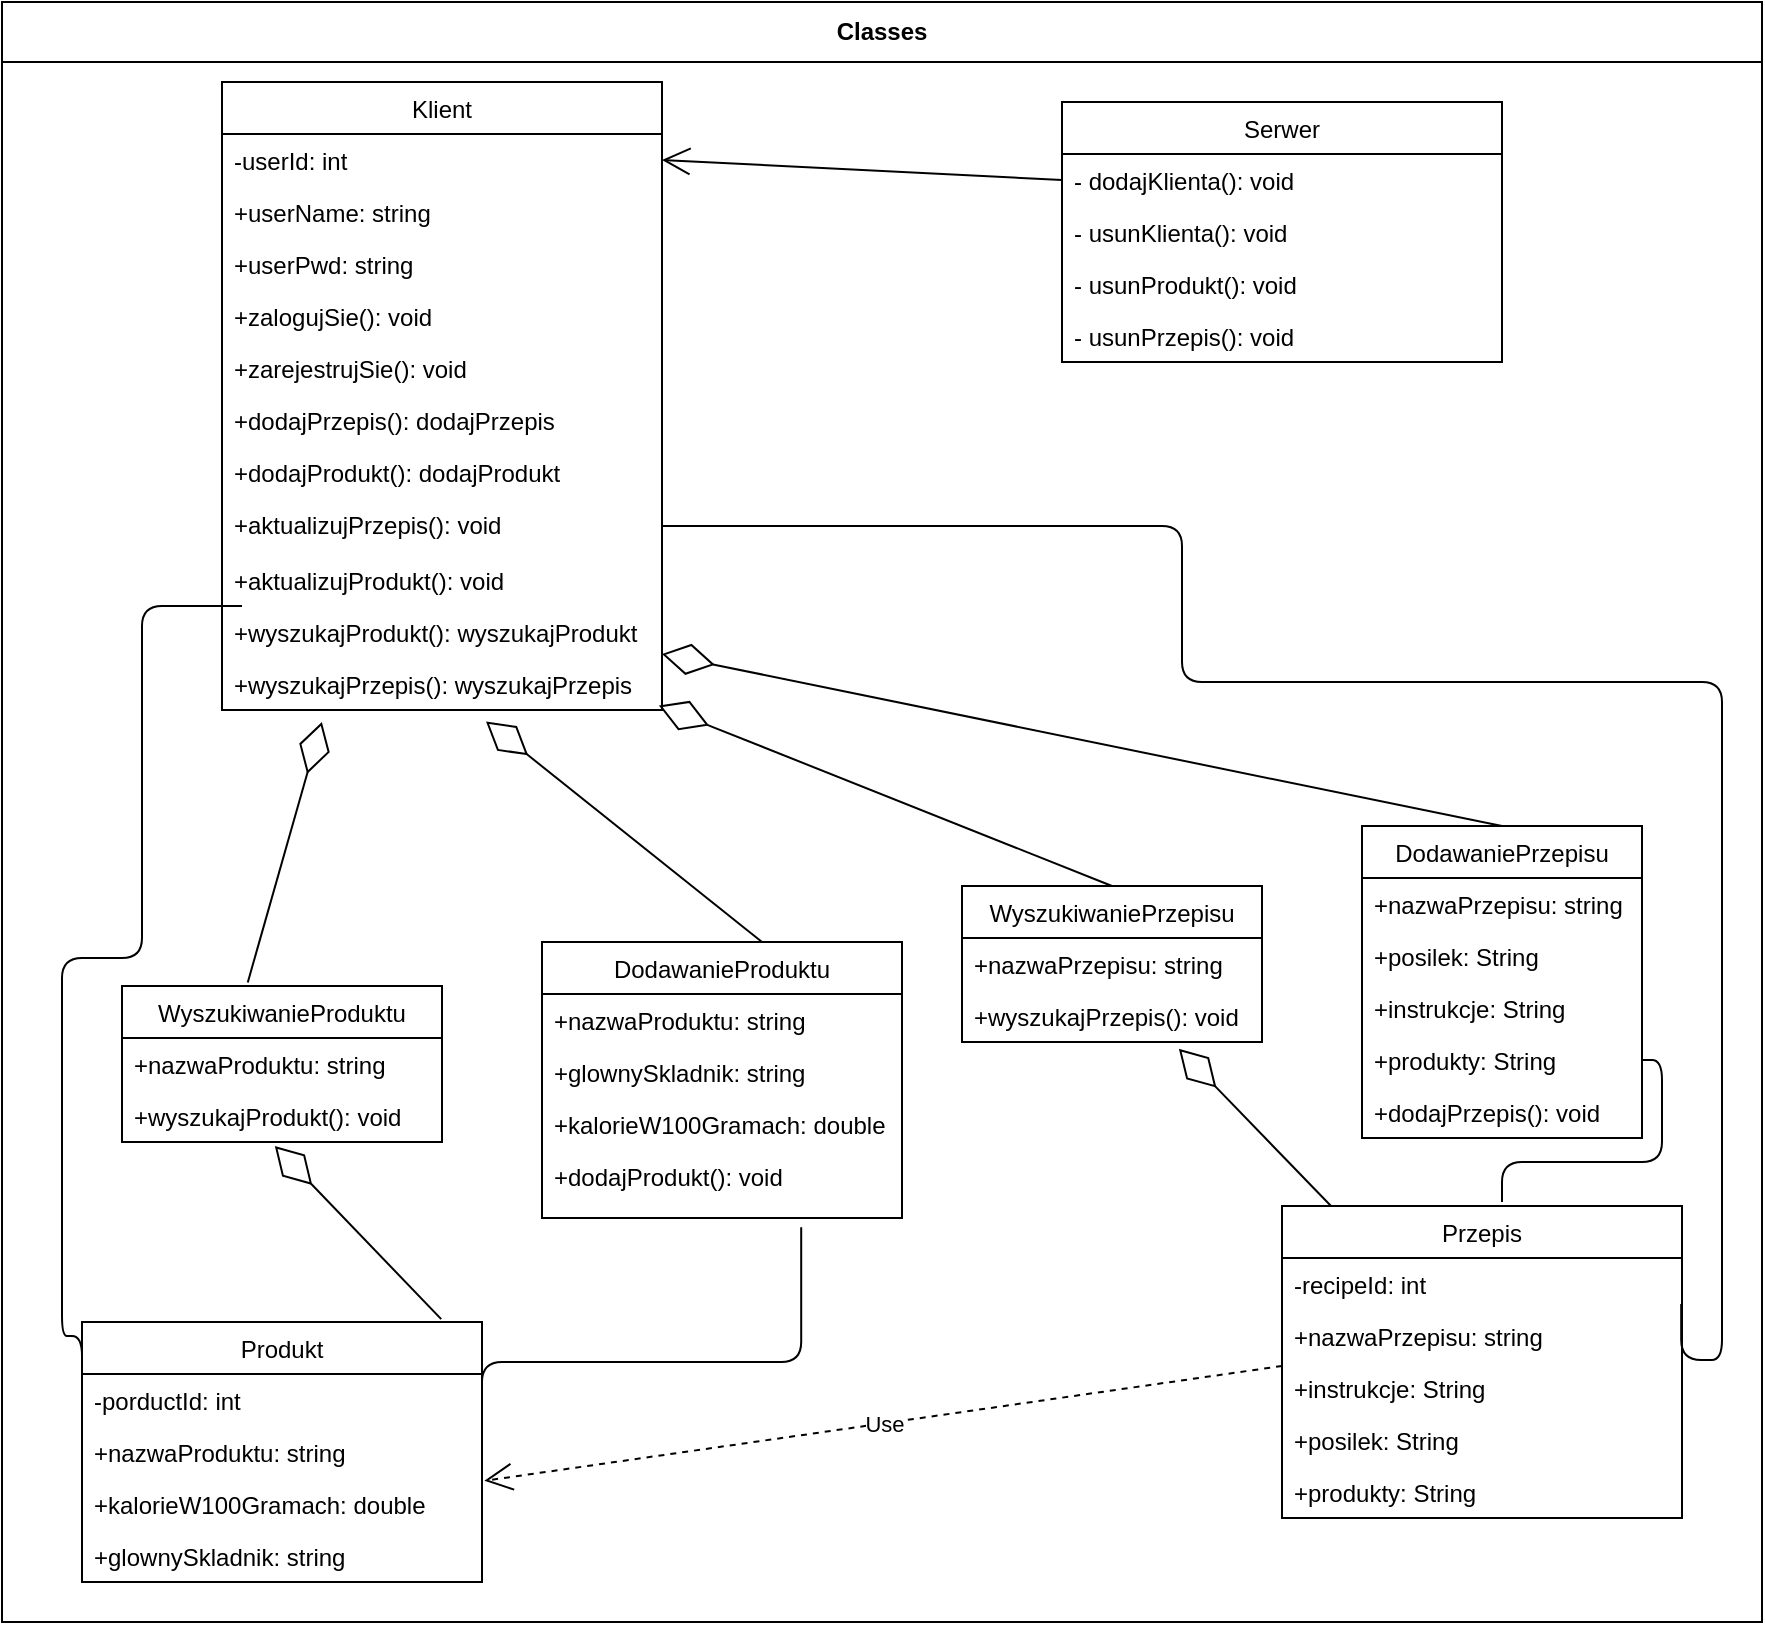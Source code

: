 <mxfile version="13.7.3" type="github">
  <diagram name="Page-1" id="e7e014a7-5840-1c2e-5031-d8a46d1fe8dd">
    <mxGraphModel dx="1038" dy="548" grid="1" gridSize="10" guides="1" tooltips="1" connect="1" arrows="1" fold="1" page="1" pageScale="1" pageWidth="1169" pageHeight="826" background="#ffffff" math="0" shadow="0">
      <root>
        <mxCell id="0" />
        <mxCell id="1" parent="0" />
        <mxCell id="2" value="Classes" style="swimlane;whiteSpace=wrap;startSize=30;" parent="1" vertex="1">
          <mxGeometry x="80" width="880" height="810" as="geometry" />
        </mxCell>
        <mxCell id="GgdSRaT4CmfkIqF0LpTH-41" value="Klient" style="swimlane;fontStyle=0;childLayout=stackLayout;horizontal=1;startSize=26;fillColor=none;horizontalStack=0;resizeParent=1;resizeParentMax=0;resizeLast=0;collapsible=1;marginBottom=0;" vertex="1" parent="2">
          <mxGeometry x="110" y="40" width="220" height="314" as="geometry" />
        </mxCell>
        <mxCell id="GgdSRaT4CmfkIqF0LpTH-43" value="-userId: int" style="text;strokeColor=none;fillColor=none;align=left;verticalAlign=top;spacingLeft=4;spacingRight=4;overflow=hidden;rotatable=0;points=[[0,0.5],[1,0.5]];portConstraint=eastwest;" vertex="1" parent="GgdSRaT4CmfkIqF0LpTH-41">
          <mxGeometry y="26" width="220" height="26" as="geometry" />
        </mxCell>
        <mxCell id="GgdSRaT4CmfkIqF0LpTH-44" value="+userName: string" style="text;align=left;verticalAlign=top;spacingLeft=4;spacingRight=4;overflow=hidden;rotatable=0;points=[[0,0.5],[1,0.5]];portConstraint=eastwest;" vertex="1" parent="GgdSRaT4CmfkIqF0LpTH-41">
          <mxGeometry y="52" width="220" height="26" as="geometry" />
        </mxCell>
        <mxCell id="GgdSRaT4CmfkIqF0LpTH-166" value="+userPwd: string" style="text;align=left;verticalAlign=top;spacingLeft=4;spacingRight=4;overflow=hidden;rotatable=0;points=[[0,0.5],[1,0.5]];portConstraint=eastwest;" vertex="1" parent="GgdSRaT4CmfkIqF0LpTH-41">
          <mxGeometry y="78" width="220" height="26" as="geometry" />
        </mxCell>
        <mxCell id="GgdSRaT4CmfkIqF0LpTH-50" value="+zalogujSie(): void" style="text;fillColor=none;align=left;verticalAlign=top;spacingLeft=4;spacingRight=4;overflow=hidden;rotatable=0;points=[[0,0.5],[1,0.5]];portConstraint=eastwest;" vertex="1" parent="GgdSRaT4CmfkIqF0LpTH-41">
          <mxGeometry y="104" width="220" height="26" as="geometry" />
        </mxCell>
        <mxCell id="GgdSRaT4CmfkIqF0LpTH-51" value="+zarejestrujSie(): void" style="text;fillColor=none;align=left;verticalAlign=top;spacingLeft=4;spacingRight=4;overflow=hidden;rotatable=0;points=[[0,0.5],[1,0.5]];portConstraint=eastwest;" vertex="1" parent="GgdSRaT4CmfkIqF0LpTH-41">
          <mxGeometry y="130" width="220" height="26" as="geometry" />
        </mxCell>
        <mxCell id="GgdSRaT4CmfkIqF0LpTH-52" value="+dodajPrzepis(): dodajPrzepis" style="text;fillColor=none;align=left;verticalAlign=top;spacingLeft=4;spacingRight=4;overflow=hidden;rotatable=0;points=[[0,0.5],[1,0.5]];portConstraint=eastwest;" vertex="1" parent="GgdSRaT4CmfkIqF0LpTH-41">
          <mxGeometry y="156" width="220" height="26" as="geometry" />
        </mxCell>
        <mxCell id="GgdSRaT4CmfkIqF0LpTH-53" value="+dodajProdukt(): dodajProdukt" style="text;fillColor=none;align=left;verticalAlign=top;spacingLeft=4;spacingRight=4;overflow=hidden;rotatable=0;points=[[0,0.5],[1,0.5]];portConstraint=eastwest;" vertex="1" parent="GgdSRaT4CmfkIqF0LpTH-41">
          <mxGeometry y="182" width="220" height="26" as="geometry" />
        </mxCell>
        <mxCell id="GgdSRaT4CmfkIqF0LpTH-54" value="+aktualizujPrzepis(): void" style="text;fillColor=none;align=left;verticalAlign=top;spacingLeft=4;spacingRight=4;overflow=hidden;rotatable=0;points=[[0,0.5],[1,0.5]];portConstraint=eastwest;" vertex="1" parent="GgdSRaT4CmfkIqF0LpTH-41">
          <mxGeometry y="208" width="220" height="28" as="geometry" />
        </mxCell>
        <mxCell id="GgdSRaT4CmfkIqF0LpTH-55" value="+aktualizujProdukt(): void" style="text;fillColor=none;align=left;verticalAlign=top;spacingLeft=4;spacingRight=4;overflow=hidden;rotatable=0;points=[[0,0.5],[1,0.5]];portConstraint=eastwest;" vertex="1" parent="GgdSRaT4CmfkIqF0LpTH-41">
          <mxGeometry y="236" width="220" height="26" as="geometry" />
        </mxCell>
        <mxCell id="GgdSRaT4CmfkIqF0LpTH-152" value="+wyszukajProdukt(): wyszukajProdukt" style="text;fillColor=none;align=left;verticalAlign=top;spacingLeft=4;spacingRight=4;overflow=hidden;rotatable=0;points=[[0,0.5],[1,0.5]];portConstraint=eastwest;" vertex="1" parent="GgdSRaT4CmfkIqF0LpTH-41">
          <mxGeometry y="262" width="220" height="26" as="geometry" />
        </mxCell>
        <mxCell id="GgdSRaT4CmfkIqF0LpTH-151" value="+wyszukajPrzepis(): wyszukajPrzepis" style="text;fillColor=none;align=left;verticalAlign=top;spacingLeft=4;spacingRight=4;overflow=hidden;rotatable=0;points=[[0,0.5],[1,0.5]];portConstraint=eastwest;" vertex="1" parent="GgdSRaT4CmfkIqF0LpTH-41">
          <mxGeometry y="288" width="220" height="26" as="geometry" />
        </mxCell>
        <mxCell id="GgdSRaT4CmfkIqF0LpTH-45" value="Serwer" style="swimlane;fontStyle=0;childLayout=stackLayout;horizontal=1;startSize=26;fillColor=none;horizontalStack=0;resizeParent=1;resizeParentMax=0;resizeLast=0;collapsible=1;marginBottom=0;" vertex="1" parent="2">
          <mxGeometry x="530" y="50" width="220" height="130" as="geometry" />
        </mxCell>
        <mxCell id="GgdSRaT4CmfkIqF0LpTH-46" value="- dodajKlienta(): void" style="text;strokeColor=none;fillColor=none;align=left;verticalAlign=top;spacingLeft=4;spacingRight=4;overflow=hidden;rotatable=0;points=[[0,0.5],[1,0.5]];portConstraint=eastwest;" vertex="1" parent="GgdSRaT4CmfkIqF0LpTH-45">
          <mxGeometry y="26" width="220" height="26" as="geometry" />
        </mxCell>
        <mxCell id="GgdSRaT4CmfkIqF0LpTH-47" value="- usunKlienta(): void" style="text;strokeColor=none;fillColor=none;align=left;verticalAlign=top;spacingLeft=4;spacingRight=4;overflow=hidden;rotatable=0;points=[[0,0.5],[1,0.5]];portConstraint=eastwest;" vertex="1" parent="GgdSRaT4CmfkIqF0LpTH-45">
          <mxGeometry y="52" width="220" height="26" as="geometry" />
        </mxCell>
        <mxCell id="GgdSRaT4CmfkIqF0LpTH-49" value="- usunProdukt(): void&#xa;" style="text;strokeColor=none;fillColor=none;align=left;verticalAlign=top;spacingLeft=4;spacingRight=4;overflow=hidden;rotatable=0;points=[[0,0.5],[1,0.5]];portConstraint=eastwest;" vertex="1" parent="GgdSRaT4CmfkIqF0LpTH-45">
          <mxGeometry y="78" width="220" height="26" as="geometry" />
        </mxCell>
        <mxCell id="GgdSRaT4CmfkIqF0LpTH-48" value="- usunPrzepis(): void" style="text;strokeColor=none;fillColor=none;align=left;verticalAlign=top;spacingLeft=4;spacingRight=4;overflow=hidden;rotatable=0;points=[[0,0.5],[1,0.5]];portConstraint=eastwest;" vertex="1" parent="GgdSRaT4CmfkIqF0LpTH-45">
          <mxGeometry y="104" width="220" height="26" as="geometry" />
        </mxCell>
        <mxCell id="GgdSRaT4CmfkIqF0LpTH-80" value="DodawanieProduktu" style="swimlane;fontStyle=0;childLayout=stackLayout;horizontal=1;startSize=26;fillColor=none;horizontalStack=0;resizeParent=1;resizeParentMax=0;resizeLast=0;collapsible=1;marginBottom=0;strokeColor=#000000;" vertex="1" parent="2">
          <mxGeometry x="270" y="470" width="180" height="138" as="geometry" />
        </mxCell>
        <mxCell id="GgdSRaT4CmfkIqF0LpTH-88" value="+nazwaProduktu: string" style="text;strokeColor=none;fillColor=none;align=left;verticalAlign=top;spacingLeft=4;spacingRight=4;overflow=hidden;rotatable=0;points=[[0,0.5],[1,0.5]];portConstraint=eastwest;" vertex="1" parent="GgdSRaT4CmfkIqF0LpTH-80">
          <mxGeometry y="26" width="180" height="26" as="geometry" />
        </mxCell>
        <mxCell id="GgdSRaT4CmfkIqF0LpTH-90" value="+glownySkladnik: string" style="text;strokeColor=none;fillColor=none;align=left;verticalAlign=top;spacingLeft=4;spacingRight=4;overflow=hidden;rotatable=0;points=[[0,0.5],[1,0.5]];portConstraint=eastwest;" vertex="1" parent="GgdSRaT4CmfkIqF0LpTH-80">
          <mxGeometry y="52" width="180" height="26" as="geometry" />
        </mxCell>
        <mxCell id="GgdSRaT4CmfkIqF0LpTH-89" value="+kalorieW100Gramach: double" style="text;strokeColor=none;fillColor=none;align=left;verticalAlign=top;spacingLeft=4;spacingRight=4;overflow=hidden;rotatable=0;points=[[0,0.5],[1,0.5]];portConstraint=eastwest;" vertex="1" parent="GgdSRaT4CmfkIqF0LpTH-80">
          <mxGeometry y="78" width="180" height="26" as="geometry" />
        </mxCell>
        <mxCell id="GgdSRaT4CmfkIqF0LpTH-83" value="+dodajProdukt(): void&#xa;" style="text;strokeColor=none;fillColor=none;align=left;verticalAlign=top;spacingLeft=4;spacingRight=4;overflow=hidden;rotatable=0;points=[[0,0.5],[1,0.5]];portConstraint=eastwest;" vertex="1" parent="GgdSRaT4CmfkIqF0LpTH-80">
          <mxGeometry y="104" width="180" height="34" as="geometry" />
        </mxCell>
        <mxCell id="GgdSRaT4CmfkIqF0LpTH-76" value="WyszukiwaniePrzepisu" style="swimlane;fontStyle=0;childLayout=stackLayout;horizontal=1;startSize=26;fillColor=none;horizontalStack=0;resizeParent=1;resizeParentMax=0;resizeLast=0;collapsible=1;marginBottom=0;strokeColor=#000000;" vertex="1" parent="2">
          <mxGeometry x="480" y="442" width="150" height="78" as="geometry" />
        </mxCell>
        <mxCell id="GgdSRaT4CmfkIqF0LpTH-77" value="+nazwaPrzepisu: string&#xa;" style="text;strokeColor=none;fillColor=none;align=left;verticalAlign=top;spacingLeft=4;spacingRight=4;overflow=hidden;rotatable=0;points=[[0,0.5],[1,0.5]];portConstraint=eastwest;" vertex="1" parent="GgdSRaT4CmfkIqF0LpTH-76">
          <mxGeometry y="26" width="150" height="26" as="geometry" />
        </mxCell>
        <mxCell id="GgdSRaT4CmfkIqF0LpTH-78" value="+wyszukajPrzepis(): void" style="text;strokeColor=none;fillColor=none;align=left;verticalAlign=top;spacingLeft=4;spacingRight=4;overflow=hidden;rotatable=0;points=[[0,0.5],[1,0.5]];portConstraint=eastwest;" vertex="1" parent="GgdSRaT4CmfkIqF0LpTH-76">
          <mxGeometry y="52" width="150" height="26" as="geometry" />
        </mxCell>
        <mxCell id="GgdSRaT4CmfkIqF0LpTH-84" value="DodawaniePrzepisu" style="swimlane;fontStyle=0;childLayout=stackLayout;horizontal=1;startSize=26;fillColor=none;horizontalStack=0;resizeParent=1;resizeParentMax=0;resizeLast=0;collapsible=1;marginBottom=0;strokeColor=#000000;" vertex="1" parent="2">
          <mxGeometry x="680" y="412" width="140" height="156" as="geometry" />
        </mxCell>
        <mxCell id="GgdSRaT4CmfkIqF0LpTH-92" value="+nazwaPrzepisu: string&#xa;" style="text;strokeColor=none;fillColor=none;align=left;verticalAlign=top;spacingLeft=4;spacingRight=4;overflow=hidden;rotatable=0;points=[[0,0.5],[1,0.5]];portConstraint=eastwest;" vertex="1" parent="GgdSRaT4CmfkIqF0LpTH-84">
          <mxGeometry y="26" width="140" height="26" as="geometry" />
        </mxCell>
        <mxCell id="GgdSRaT4CmfkIqF0LpTH-94" value="+posilek: String&#xa;" style="text;strokeColor=none;fillColor=none;align=left;verticalAlign=top;spacingLeft=4;spacingRight=4;overflow=hidden;rotatable=0;points=[[0,0.5],[1,0.5]];portConstraint=eastwest;" vertex="1" parent="GgdSRaT4CmfkIqF0LpTH-84">
          <mxGeometry y="52" width="140" height="26" as="geometry" />
        </mxCell>
        <mxCell id="GgdSRaT4CmfkIqF0LpTH-93" value="+instrukcje: String" style="text;strokeColor=none;fillColor=none;align=left;verticalAlign=top;spacingLeft=4;spacingRight=4;overflow=hidden;rotatable=0;points=[[0,0.5],[1,0.5]];portConstraint=eastwest;" vertex="1" parent="GgdSRaT4CmfkIqF0LpTH-84">
          <mxGeometry y="78" width="140" height="26" as="geometry" />
        </mxCell>
        <mxCell id="GgdSRaT4CmfkIqF0LpTH-155" value="+produkty: String" style="text;strokeColor=none;fillColor=none;align=left;verticalAlign=top;spacingLeft=4;spacingRight=4;overflow=hidden;rotatable=0;points=[[0,0.5],[1,0.5]];portConstraint=eastwest;" vertex="1" parent="GgdSRaT4CmfkIqF0LpTH-84">
          <mxGeometry y="104" width="140" height="26" as="geometry" />
        </mxCell>
        <mxCell id="GgdSRaT4CmfkIqF0LpTH-91" value="+dodajPrzepis(): void&#xa;" style="text;strokeColor=none;fillColor=none;align=left;verticalAlign=top;spacingLeft=4;spacingRight=4;overflow=hidden;rotatable=0;points=[[0,0.5],[1,0.5]];portConstraint=eastwest;" vertex="1" parent="GgdSRaT4CmfkIqF0LpTH-84">
          <mxGeometry y="130" width="140" height="26" as="geometry" />
        </mxCell>
        <mxCell id="GgdSRaT4CmfkIqF0LpTH-72" value="WyszukiwanieProduktu" style="swimlane;fontStyle=0;childLayout=stackLayout;horizontal=1;startSize=26;fillColor=none;horizontalStack=0;resizeParent=1;resizeParentMax=0;resizeLast=0;collapsible=1;marginBottom=0;strokeColor=#000000;" vertex="1" parent="2">
          <mxGeometry x="60" y="492" width="160" height="78" as="geometry" />
        </mxCell>
        <mxCell id="GgdSRaT4CmfkIqF0LpTH-73" value="+nazwaProduktu: string" style="text;strokeColor=none;fillColor=none;align=left;verticalAlign=top;spacingLeft=4;spacingRight=4;overflow=hidden;rotatable=0;points=[[0,0.5],[1,0.5]];portConstraint=eastwest;" vertex="1" parent="GgdSRaT4CmfkIqF0LpTH-72">
          <mxGeometry y="26" width="160" height="26" as="geometry" />
        </mxCell>
        <mxCell id="GgdSRaT4CmfkIqF0LpTH-75" value="+wyszukajProdukt(): void&#xa;&#xa;" style="text;strokeColor=none;fillColor=none;align=left;verticalAlign=top;spacingLeft=4;spacingRight=4;overflow=hidden;rotatable=0;points=[[0,0.5],[1,0.5]];portConstraint=eastwest;" vertex="1" parent="GgdSRaT4CmfkIqF0LpTH-72">
          <mxGeometry y="52" width="160" height="26" as="geometry" />
        </mxCell>
        <mxCell id="GgdSRaT4CmfkIqF0LpTH-58" value="Produkt" style="swimlane;fontStyle=0;childLayout=stackLayout;horizontal=1;startSize=26;fillColor=none;horizontalStack=0;resizeParent=1;resizeParentMax=0;resizeLast=0;collapsible=1;marginBottom=0;strokeColor=#000000;" vertex="1" parent="2">
          <mxGeometry x="40" y="660" width="200" height="130" as="geometry" />
        </mxCell>
        <mxCell id="GgdSRaT4CmfkIqF0LpTH-59" value="-porductId: int&#xa;" style="text;strokeColor=none;fillColor=none;align=left;verticalAlign=top;spacingLeft=4;spacingRight=4;overflow=hidden;rotatable=0;points=[[0,0.5],[1,0.5]];portConstraint=eastwest;" vertex="1" parent="GgdSRaT4CmfkIqF0LpTH-58">
          <mxGeometry y="26" width="200" height="26" as="geometry" />
        </mxCell>
        <mxCell id="GgdSRaT4CmfkIqF0LpTH-60" value="+nazwaProduktu: string" style="text;strokeColor=none;fillColor=none;align=left;verticalAlign=top;spacingLeft=4;spacingRight=4;overflow=hidden;rotatable=0;points=[[0,0.5],[1,0.5]];portConstraint=eastwest;" vertex="1" parent="GgdSRaT4CmfkIqF0LpTH-58">
          <mxGeometry y="52" width="200" height="26" as="geometry" />
        </mxCell>
        <mxCell id="GgdSRaT4CmfkIqF0LpTH-61" value="+kalorieW100Gramach: double" style="text;strokeColor=none;fillColor=none;align=left;verticalAlign=top;spacingLeft=4;spacingRight=4;overflow=hidden;rotatable=0;points=[[0,0.5],[1,0.5]];portConstraint=eastwest;" vertex="1" parent="GgdSRaT4CmfkIqF0LpTH-58">
          <mxGeometry y="78" width="200" height="26" as="geometry" />
        </mxCell>
        <mxCell id="GgdSRaT4CmfkIqF0LpTH-67" value="+glownySkladnik: string" style="text;strokeColor=none;fillColor=none;align=left;verticalAlign=top;spacingLeft=4;spacingRight=4;overflow=hidden;rotatable=0;points=[[0,0.5],[1,0.5]];portConstraint=eastwest;" vertex="1" parent="GgdSRaT4CmfkIqF0LpTH-58">
          <mxGeometry y="104" width="200" height="26" as="geometry" />
        </mxCell>
        <mxCell id="GgdSRaT4CmfkIqF0LpTH-63" value="Przepis" style="swimlane;fontStyle=0;childLayout=stackLayout;horizontal=1;startSize=26;fillColor=none;horizontalStack=0;resizeParent=1;resizeParentMax=0;resizeLast=0;collapsible=1;marginBottom=0;strokeColor=#000000;" vertex="1" parent="2">
          <mxGeometry x="640" y="602" width="200" height="156" as="geometry" />
        </mxCell>
        <mxCell id="GgdSRaT4CmfkIqF0LpTH-64" value="-recipeId: int" style="text;strokeColor=none;fillColor=none;align=left;verticalAlign=top;spacingLeft=4;spacingRight=4;overflow=hidden;rotatable=0;points=[[0,0.5],[1,0.5]];portConstraint=eastwest;" vertex="1" parent="GgdSRaT4CmfkIqF0LpTH-63">
          <mxGeometry y="26" width="200" height="26" as="geometry" />
        </mxCell>
        <mxCell id="GgdSRaT4CmfkIqF0LpTH-65" value="+nazwaPrzepisu: string&#xa;" style="text;strokeColor=none;fillColor=none;align=left;verticalAlign=top;spacingLeft=4;spacingRight=4;overflow=hidden;rotatable=0;points=[[0,0.5],[1,0.5]];portConstraint=eastwest;" vertex="1" parent="GgdSRaT4CmfkIqF0LpTH-63">
          <mxGeometry y="52" width="200" height="26" as="geometry" />
        </mxCell>
        <mxCell id="GgdSRaT4CmfkIqF0LpTH-66" value="+instrukcje: String" style="text;strokeColor=none;fillColor=none;align=left;verticalAlign=top;spacingLeft=4;spacingRight=4;overflow=hidden;rotatable=0;points=[[0,0.5],[1,0.5]];portConstraint=eastwest;" vertex="1" parent="GgdSRaT4CmfkIqF0LpTH-63">
          <mxGeometry y="78" width="200" height="26" as="geometry" />
        </mxCell>
        <mxCell id="GgdSRaT4CmfkIqF0LpTH-70" value="+posilek: String&#xa;" style="text;strokeColor=none;fillColor=none;align=left;verticalAlign=top;spacingLeft=4;spacingRight=4;overflow=hidden;rotatable=0;points=[[0,0.5],[1,0.5]];portConstraint=eastwest;" vertex="1" parent="GgdSRaT4CmfkIqF0LpTH-63">
          <mxGeometry y="104" width="200" height="26" as="geometry" />
        </mxCell>
        <mxCell id="GgdSRaT4CmfkIqF0LpTH-154" value="+produkty: String&#xa;" style="text;strokeColor=none;fillColor=none;align=left;verticalAlign=top;spacingLeft=4;spacingRight=4;overflow=hidden;rotatable=0;points=[[0,0.5],[1,0.5]];portConstraint=eastwest;" vertex="1" parent="GgdSRaT4CmfkIqF0LpTH-63">
          <mxGeometry y="130" width="200" height="26" as="geometry" />
        </mxCell>
        <mxCell id="GgdSRaT4CmfkIqF0LpTH-98" value="" style="endArrow=diamondThin;endFill=0;endSize=24;html=1;exitX=0.393;exitY=-0.023;exitDx=0;exitDy=0;exitPerimeter=0;entryX=0.227;entryY=1.231;entryDx=0;entryDy=0;entryPerimeter=0;" edge="1" parent="2" source="GgdSRaT4CmfkIqF0LpTH-72" target="GgdSRaT4CmfkIqF0LpTH-151">
          <mxGeometry width="160" relative="1" as="geometry">
            <mxPoint x="80" y="362" as="sourcePoint" />
            <mxPoint x="179.3" y="381.794" as="targetPoint" />
            <Array as="points" />
          </mxGeometry>
        </mxCell>
        <mxCell id="GgdSRaT4CmfkIqF0LpTH-145" value="" style="endArrow=diamondThin;endFill=0;endSize=24;html=1;exitX=0.5;exitY=0;exitDx=0;exitDy=0;entryX=0.993;entryY=-0.085;entryDx=0;entryDy=0;entryPerimeter=0;" edge="1" parent="2" source="GgdSRaT4CmfkIqF0LpTH-76">
          <mxGeometry width="160" relative="1" as="geometry">
            <mxPoint x="390.001" y="427.79" as="sourcePoint" />
            <mxPoint x="328.46" y="351.79" as="targetPoint" />
            <Array as="points" />
          </mxGeometry>
        </mxCell>
        <mxCell id="GgdSRaT4CmfkIqF0LpTH-147" value="" style="endArrow=open;endFill=1;endSize=12;html=1;entryX=1;entryY=0.5;entryDx=0;entryDy=0;exitX=0;exitY=0.5;exitDx=0;exitDy=0;" edge="1" parent="2" source="GgdSRaT4CmfkIqF0LpTH-46" target="GgdSRaT4CmfkIqF0LpTH-43">
          <mxGeometry width="160" relative="1" as="geometry">
            <mxPoint x="370" y="292" as="sourcePoint" />
            <mxPoint x="530" y="292" as="targetPoint" />
          </mxGeometry>
        </mxCell>
        <mxCell id="GgdSRaT4CmfkIqF0LpTH-148" value="" style="endArrow=none;html=1;edgeStyle=orthogonalEdgeStyle;exitX=0;exitY=0.5;exitDx=0;exitDy=0;" edge="1" parent="2" source="GgdSRaT4CmfkIqF0LpTH-60">
          <mxGeometry relative="1" as="geometry">
            <mxPoint x="-40" y="302" as="sourcePoint" />
            <mxPoint x="120" y="302" as="targetPoint" />
            <Array as="points">
              <mxPoint x="30" y="667" />
              <mxPoint x="30" y="478" />
              <mxPoint x="70" y="478" />
              <mxPoint x="70" y="302" />
            </Array>
          </mxGeometry>
        </mxCell>
        <mxCell id="GgdSRaT4CmfkIqF0LpTH-157" value="Use" style="endArrow=open;endSize=12;dashed=1;html=1;entryX=1.006;entryY=0.054;entryDx=0;entryDy=0;entryPerimeter=0;exitX=0;exitY=0.077;exitDx=0;exitDy=0;exitPerimeter=0;" edge="1" parent="2" source="GgdSRaT4CmfkIqF0LpTH-66" target="GgdSRaT4CmfkIqF0LpTH-61">
          <mxGeometry width="160" relative="1" as="geometry">
            <mxPoint x="240" y="672" as="sourcePoint" />
            <mxPoint x="400" y="672" as="targetPoint" />
          </mxGeometry>
        </mxCell>
        <mxCell id="GgdSRaT4CmfkIqF0LpTH-158" value="" style="endArrow=diamondThin;endFill=0;endSize=24;html=1;exitX=0.898;exitY=-0.011;exitDx=0;exitDy=0;exitPerimeter=0;entryX=0.315;entryY=1.069;entryDx=0;entryDy=0;entryPerimeter=0;" edge="1" parent="2" source="GgdSRaT4CmfkIqF0LpTH-58">
          <mxGeometry width="160" relative="1" as="geometry">
            <mxPoint x="70.0" y="670.416" as="sourcePoint" />
            <mxPoint x="136.42" y="572.004" as="targetPoint" />
            <Array as="points" />
          </mxGeometry>
        </mxCell>
        <mxCell id="GgdSRaT4CmfkIqF0LpTH-160" value="" style="endArrow=diamondThin;endFill=0;endSize=24;html=1;exitX=0.5;exitY=0;exitDx=0;exitDy=0;entryX=1;entryY=-0.077;entryDx=0;entryDy=0;entryPerimeter=0;" edge="1" parent="2" source="GgdSRaT4CmfkIqF0LpTH-84" target="GgdSRaT4CmfkIqF0LpTH-151">
          <mxGeometry width="160" relative="1" as="geometry">
            <mxPoint x="830" y="440" as="sourcePoint" />
            <mxPoint x="420" y="366" as="targetPoint" />
            <Array as="points" />
          </mxGeometry>
        </mxCell>
        <mxCell id="GgdSRaT4CmfkIqF0LpTH-162" style="edgeStyle=none;rounded=0;orthogonalLoop=1;jettySize=auto;html=1;entryX=0.5;entryY=0;entryDx=0;entryDy=0;" edge="1" parent="2" source="GgdSRaT4CmfkIqF0LpTH-80" target="GgdSRaT4CmfkIqF0LpTH-80">
          <mxGeometry relative="1" as="geometry" />
        </mxCell>
        <mxCell id="GgdSRaT4CmfkIqF0LpTH-165" value="" style="endArrow=diamondThin;endFill=0;endSize=24;html=1;entryX=0.723;entryY=1.131;entryDx=0;entryDy=0;entryPerimeter=0;" edge="1" parent="2" source="GgdSRaT4CmfkIqF0LpTH-63" target="GgdSRaT4CmfkIqF0LpTH-78">
          <mxGeometry width="160" relative="1" as="geometry">
            <mxPoint x="259.6" y="631.75" as="sourcePoint" />
            <mxPoint x="350" y="582" as="targetPoint" />
            <Array as="points" />
          </mxGeometry>
        </mxCell>
        <mxCell id="GgdSRaT4CmfkIqF0LpTH-153" value="" style="endArrow=none;html=1;edgeStyle=orthogonalEdgeStyle;exitX=0.998;exitY=-0.115;exitDx=0;exitDy=0;exitPerimeter=0;entryX=1;entryY=0.5;entryDx=0;entryDy=0;" edge="1" parent="2" source="GgdSRaT4CmfkIqF0LpTH-65" target="GgdSRaT4CmfkIqF0LpTH-54">
          <mxGeometry relative="1" as="geometry">
            <mxPoint x="50" y="705" as="sourcePoint" />
            <mxPoint x="340" y="340" as="targetPoint" />
            <Array as="points">
              <mxPoint x="840" y="679" />
              <mxPoint x="860" y="679" />
              <mxPoint x="860" y="340" />
              <mxPoint x="590" y="340" />
              <mxPoint x="590" y="262" />
            </Array>
          </mxGeometry>
        </mxCell>
        <mxCell id="GgdSRaT4CmfkIqF0LpTH-167" value="" style="endArrow=none;html=1;edgeStyle=orthogonalEdgeStyle;entryX=0.72;entryY=1.135;entryDx=0;entryDy=0;entryPerimeter=0;" edge="1" parent="2" target="GgdSRaT4CmfkIqF0LpTH-83">
          <mxGeometry relative="1" as="geometry">
            <mxPoint x="240" y="700" as="sourcePoint" />
            <mxPoint x="400" y="700" as="targetPoint" />
            <Array as="points">
              <mxPoint x="240" y="680" />
              <mxPoint x="400" y="680" />
            </Array>
          </mxGeometry>
        </mxCell>
        <mxCell id="GgdSRaT4CmfkIqF0LpTH-163" value="" style="endArrow=diamondThin;endFill=0;endSize=24;html=1;entryX=0.6;entryY=1.223;entryDx=0;entryDy=0;entryPerimeter=0;" edge="1" parent="1" target="GgdSRaT4CmfkIqF0LpTH-151">
          <mxGeometry width="160" relative="1" as="geometry">
            <mxPoint x="460" y="470" as="sourcePoint" />
            <mxPoint x="347.3" y="385.408" as="targetPoint" />
            <Array as="points" />
          </mxGeometry>
        </mxCell>
        <mxCell id="GgdSRaT4CmfkIqF0LpTH-170" value="" style="endArrow=none;html=1;edgeStyle=orthogonalEdgeStyle;entryX=1;entryY=0.5;entryDx=0;entryDy=0;" edge="1" parent="1" target="GgdSRaT4CmfkIqF0LpTH-155">
          <mxGeometry relative="1" as="geometry">
            <mxPoint x="830" y="600" as="sourcePoint" />
            <mxPoint x="610" y="720" as="targetPoint" />
            <Array as="points">
              <mxPoint x="830" y="580" />
              <mxPoint x="910" y="580" />
              <mxPoint x="910" y="529" />
            </Array>
          </mxGeometry>
        </mxCell>
      </root>
    </mxGraphModel>
  </diagram>
</mxfile>
